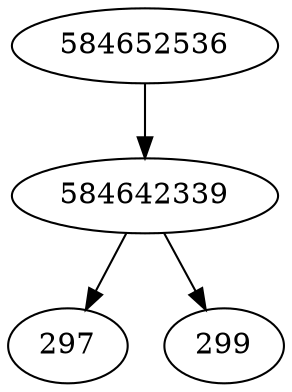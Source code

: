 strict digraph  {
584652536;
297;
299;
584642339;
584652536 -> 584642339;
584642339 -> 299;
584642339 -> 297;
}
